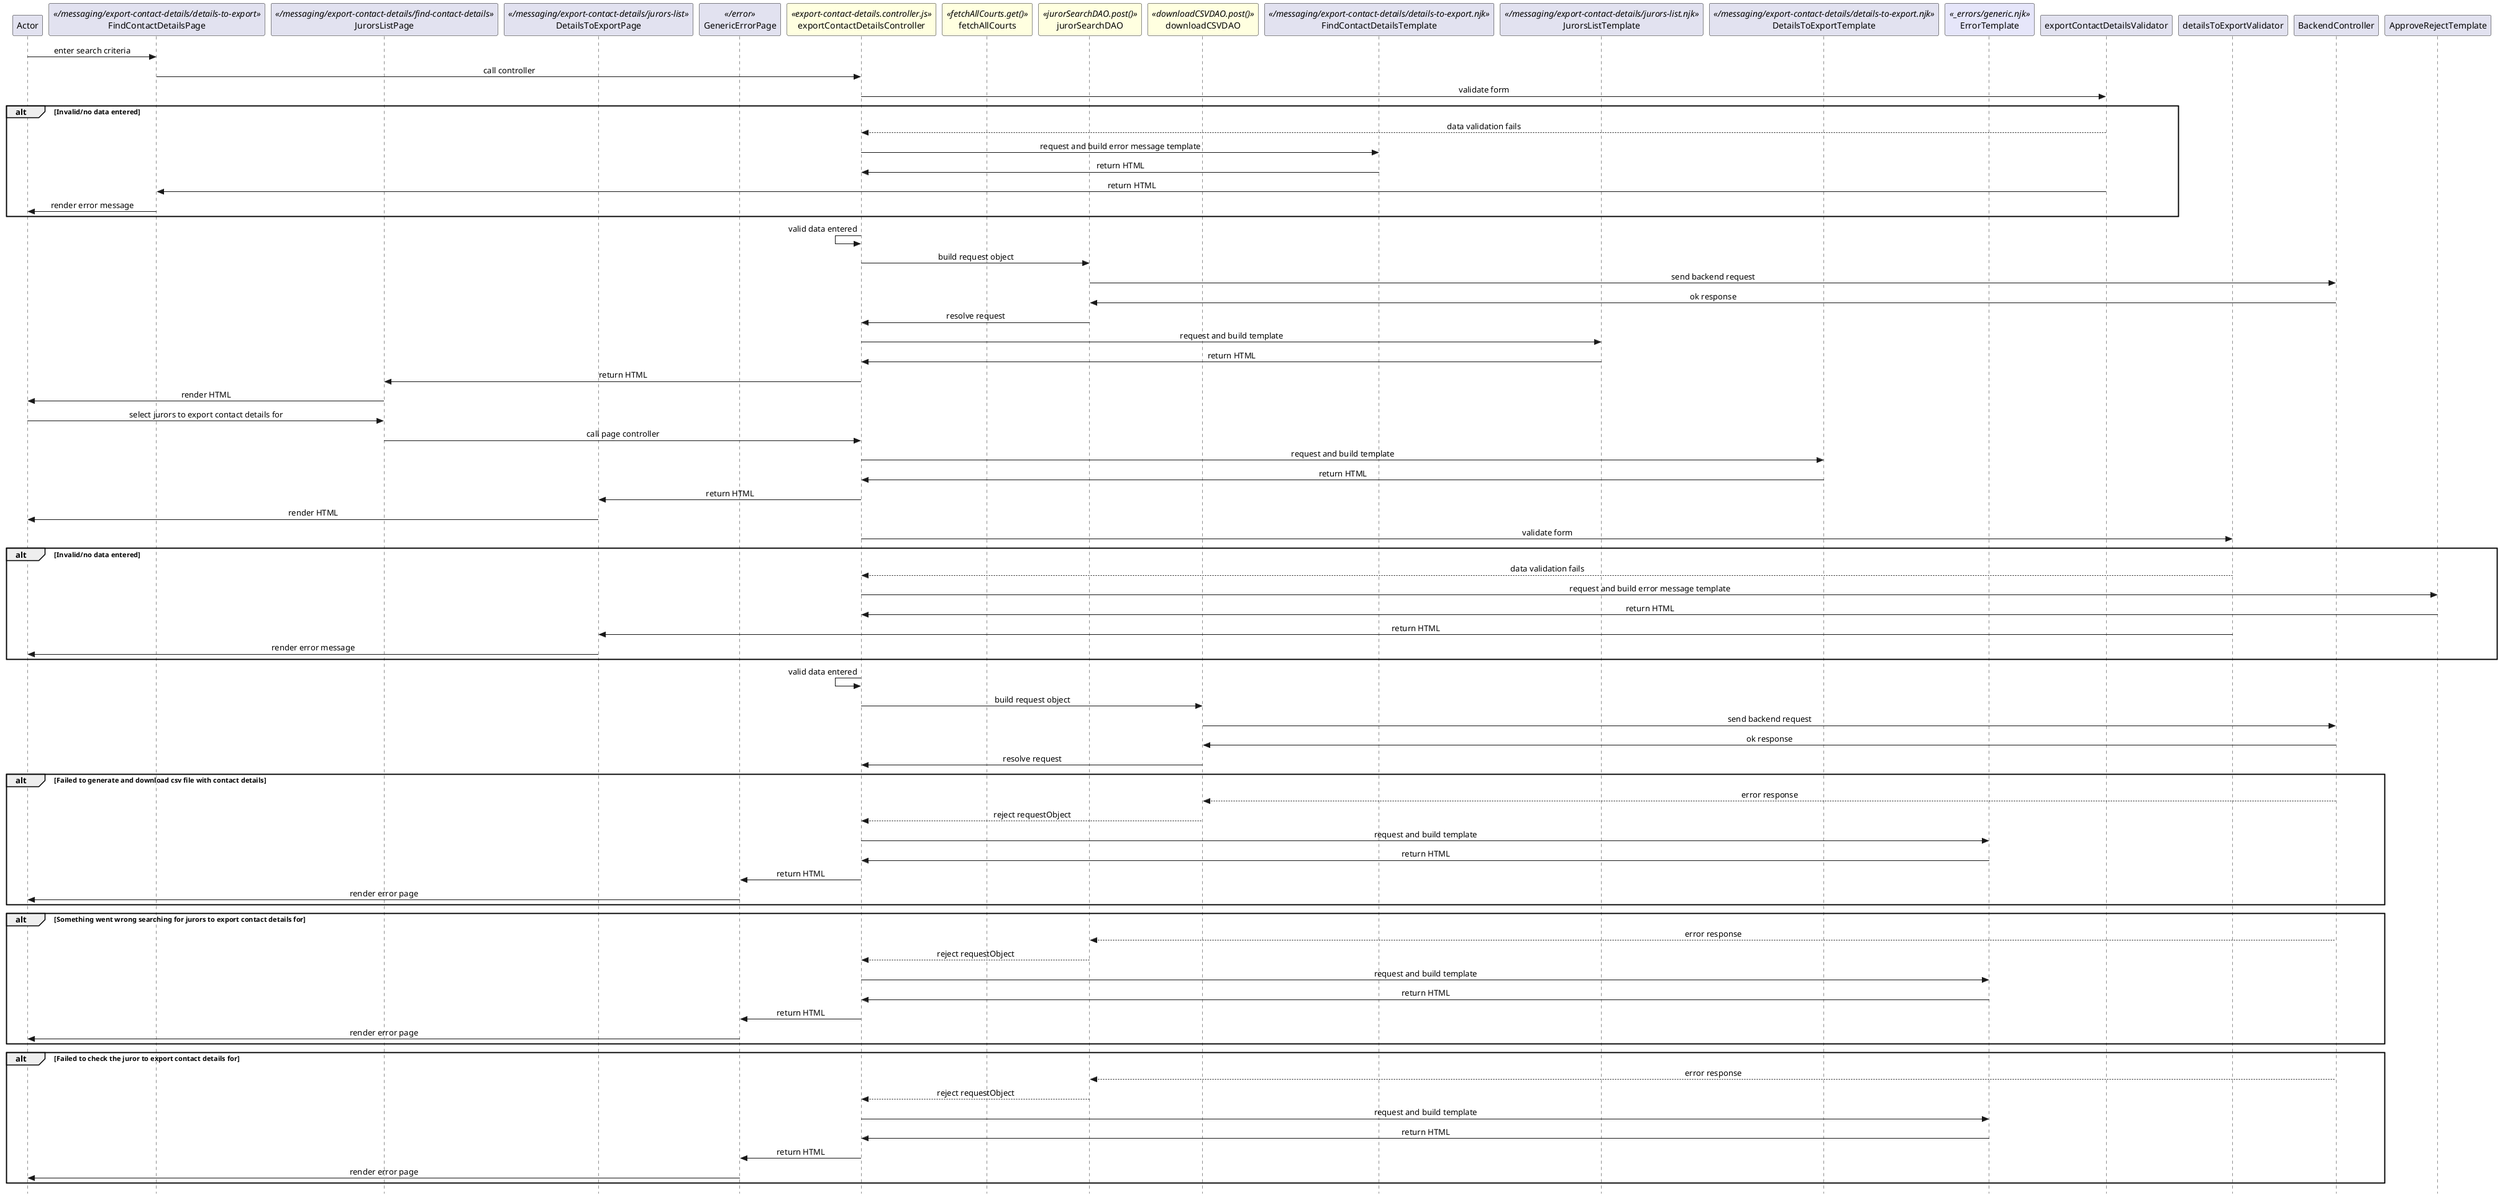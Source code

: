 @startuml export-contact-details

skinparam Style strictuml 
skinparam SequenceMessageAlignment center

participant Actor

''' LOCAL ROUTING
participant FindContactDetailsPage <</messaging/export-contact-details/details-to-export>>
participant JurorsListPage <</messaging/export-contact-details/find-contact-details>>
participant DetailsToExportPage <</messaging/export-contact-details/jurors-list>>
participant GenericErrorPage <</error>>

''' CONTROLLER AND REQUEST OBJECTS
participant exportContactDetailsController <<export-contact-details.controller.js>> #lightyellow
participant fetchAllCourts <<fetchAllCourts.get()>> #lightyellow
participant jurorSearchDAO <<jurorSearchDAO.post()>> #lightyellow
participant downloadCSVDAO <<downloadCSVDAO.post()>> #lightyellow

''' TEMPLATES
participant FindContactDetailsTemplate <</messaging/export-contact-details/details-to-export.njk>>
participant JurorsListTemplate <</messaging/export-contact-details/jurors-list.njk>>
participant DetailsToExportTemplate <</messaging/export-contact-details/details-to-export.njk>>
participant ErrorTemplate <<_errors/generic.njk>> #lavender

''' FILTERS AND VALIDATORS
participant exportContactDetailsValidator
participant detailsToExportValidator

''' BACKEND CONTROLLER
participant BackendController

Actor -> FindContactDetailsPage : enter search criteria
FindContactDetailsPage -> exportContactDetailsController : call controller

exportContactDetailsController -> exportContactDetailsValidator : validate form

alt Invalid/no data entered
  exportContactDetailsController <-- exportContactDetailsValidator : data validation fails
  exportContactDetailsController -> FindContactDetailsTemplate : request and build error message template
  exportContactDetailsController <- FindContactDetailsTemplate : return HTML
  FindContactDetailsPage <- exportContactDetailsValidator : return HTML
  Actor <- FindContactDetailsPage : render error message
end

exportContactDetailsController <- exportContactDetailsController : valid data entered

exportContactDetailsController -> jurorSearchDAO : build request object
jurorSearchDAO -> BackendController : send backend request
jurorSearchDAO <- BackendController : ok response
exportContactDetailsController <- jurorSearchDAO : resolve request

exportContactDetailsController -> JurorsListTemplate : request and build template
exportContactDetailsController <- JurorsListTemplate : return HTML
JurorsListPage <- exportContactDetailsController : return HTML
Actor <- JurorsListPage : render HTML

Actor -> JurorsListPage : select jurors to export contact details for

JurorsListPage -> exportContactDetailsController : call page controller
exportContactDetailsController -> DetailsToExportTemplate : request and build template
exportContactDetailsController <- DetailsToExportTemplate : return HTML
DetailsToExportPage <- exportContactDetailsController : return HTML
Actor <- DetailsToExportPage : render HTML

exportContactDetailsController -> detailsToExportValidator : validate form

alt Invalid/no data entered
  exportContactDetailsController <-- detailsToExportValidator : data validation fails
  exportContactDetailsController -> ApproveRejectTemplate : request and build error message template
  exportContactDetailsController <- ApproveRejectTemplate : return HTML
  DetailsToExportPage <- detailsToExportValidator : return HTML
  Actor <- DetailsToExportPage : render error message
end

exportContactDetailsController <- exportContactDetailsController : valid data entered

exportContactDetailsController -> downloadCSVDAO : build request object
downloadCSVDAO -> BackendController : send backend request
downloadCSVDAO <- BackendController : ok response
exportContactDetailsController <- downloadCSVDAO : resolve request

alt Failed to generate and download csv file with contact details
    downloadCSVDAO <-- BackendController : error response
    exportContactDetailsController <-- downloadCSVDAO : reject requestObject
    exportContactDetailsController -> ErrorTemplate : request and build template
    exportContactDetailsController <- ErrorTemplate : return HTML
    GenericErrorPage <- exportContactDetailsController : return HTML
    Actor <- GenericErrorPage : render error page
end

alt Something went wrong searching for jurors to export contact details for
    jurorSearchDAO <-- BackendController : error response
    exportContactDetailsController <-- jurorSearchDAO : reject requestObject
    exportContactDetailsController -> ErrorTemplate : request and build template
    exportContactDetailsController <- ErrorTemplate : return HTML
    GenericErrorPage <- exportContactDetailsController : return HTML
    Actor <- GenericErrorPage : render error page
end

alt Failed to check the juror to export contact details for
    jurorSearchDAO <-- BackendController : error response
    exportContactDetailsController <-- jurorSearchDAO : reject requestObject
    exportContactDetailsController -> ErrorTemplate : request and build template
    exportContactDetailsController <- ErrorTemplate : return HTML
    GenericErrorPage <- exportContactDetailsController : return HTML
    Actor <- GenericErrorPage : render error page
end




    
